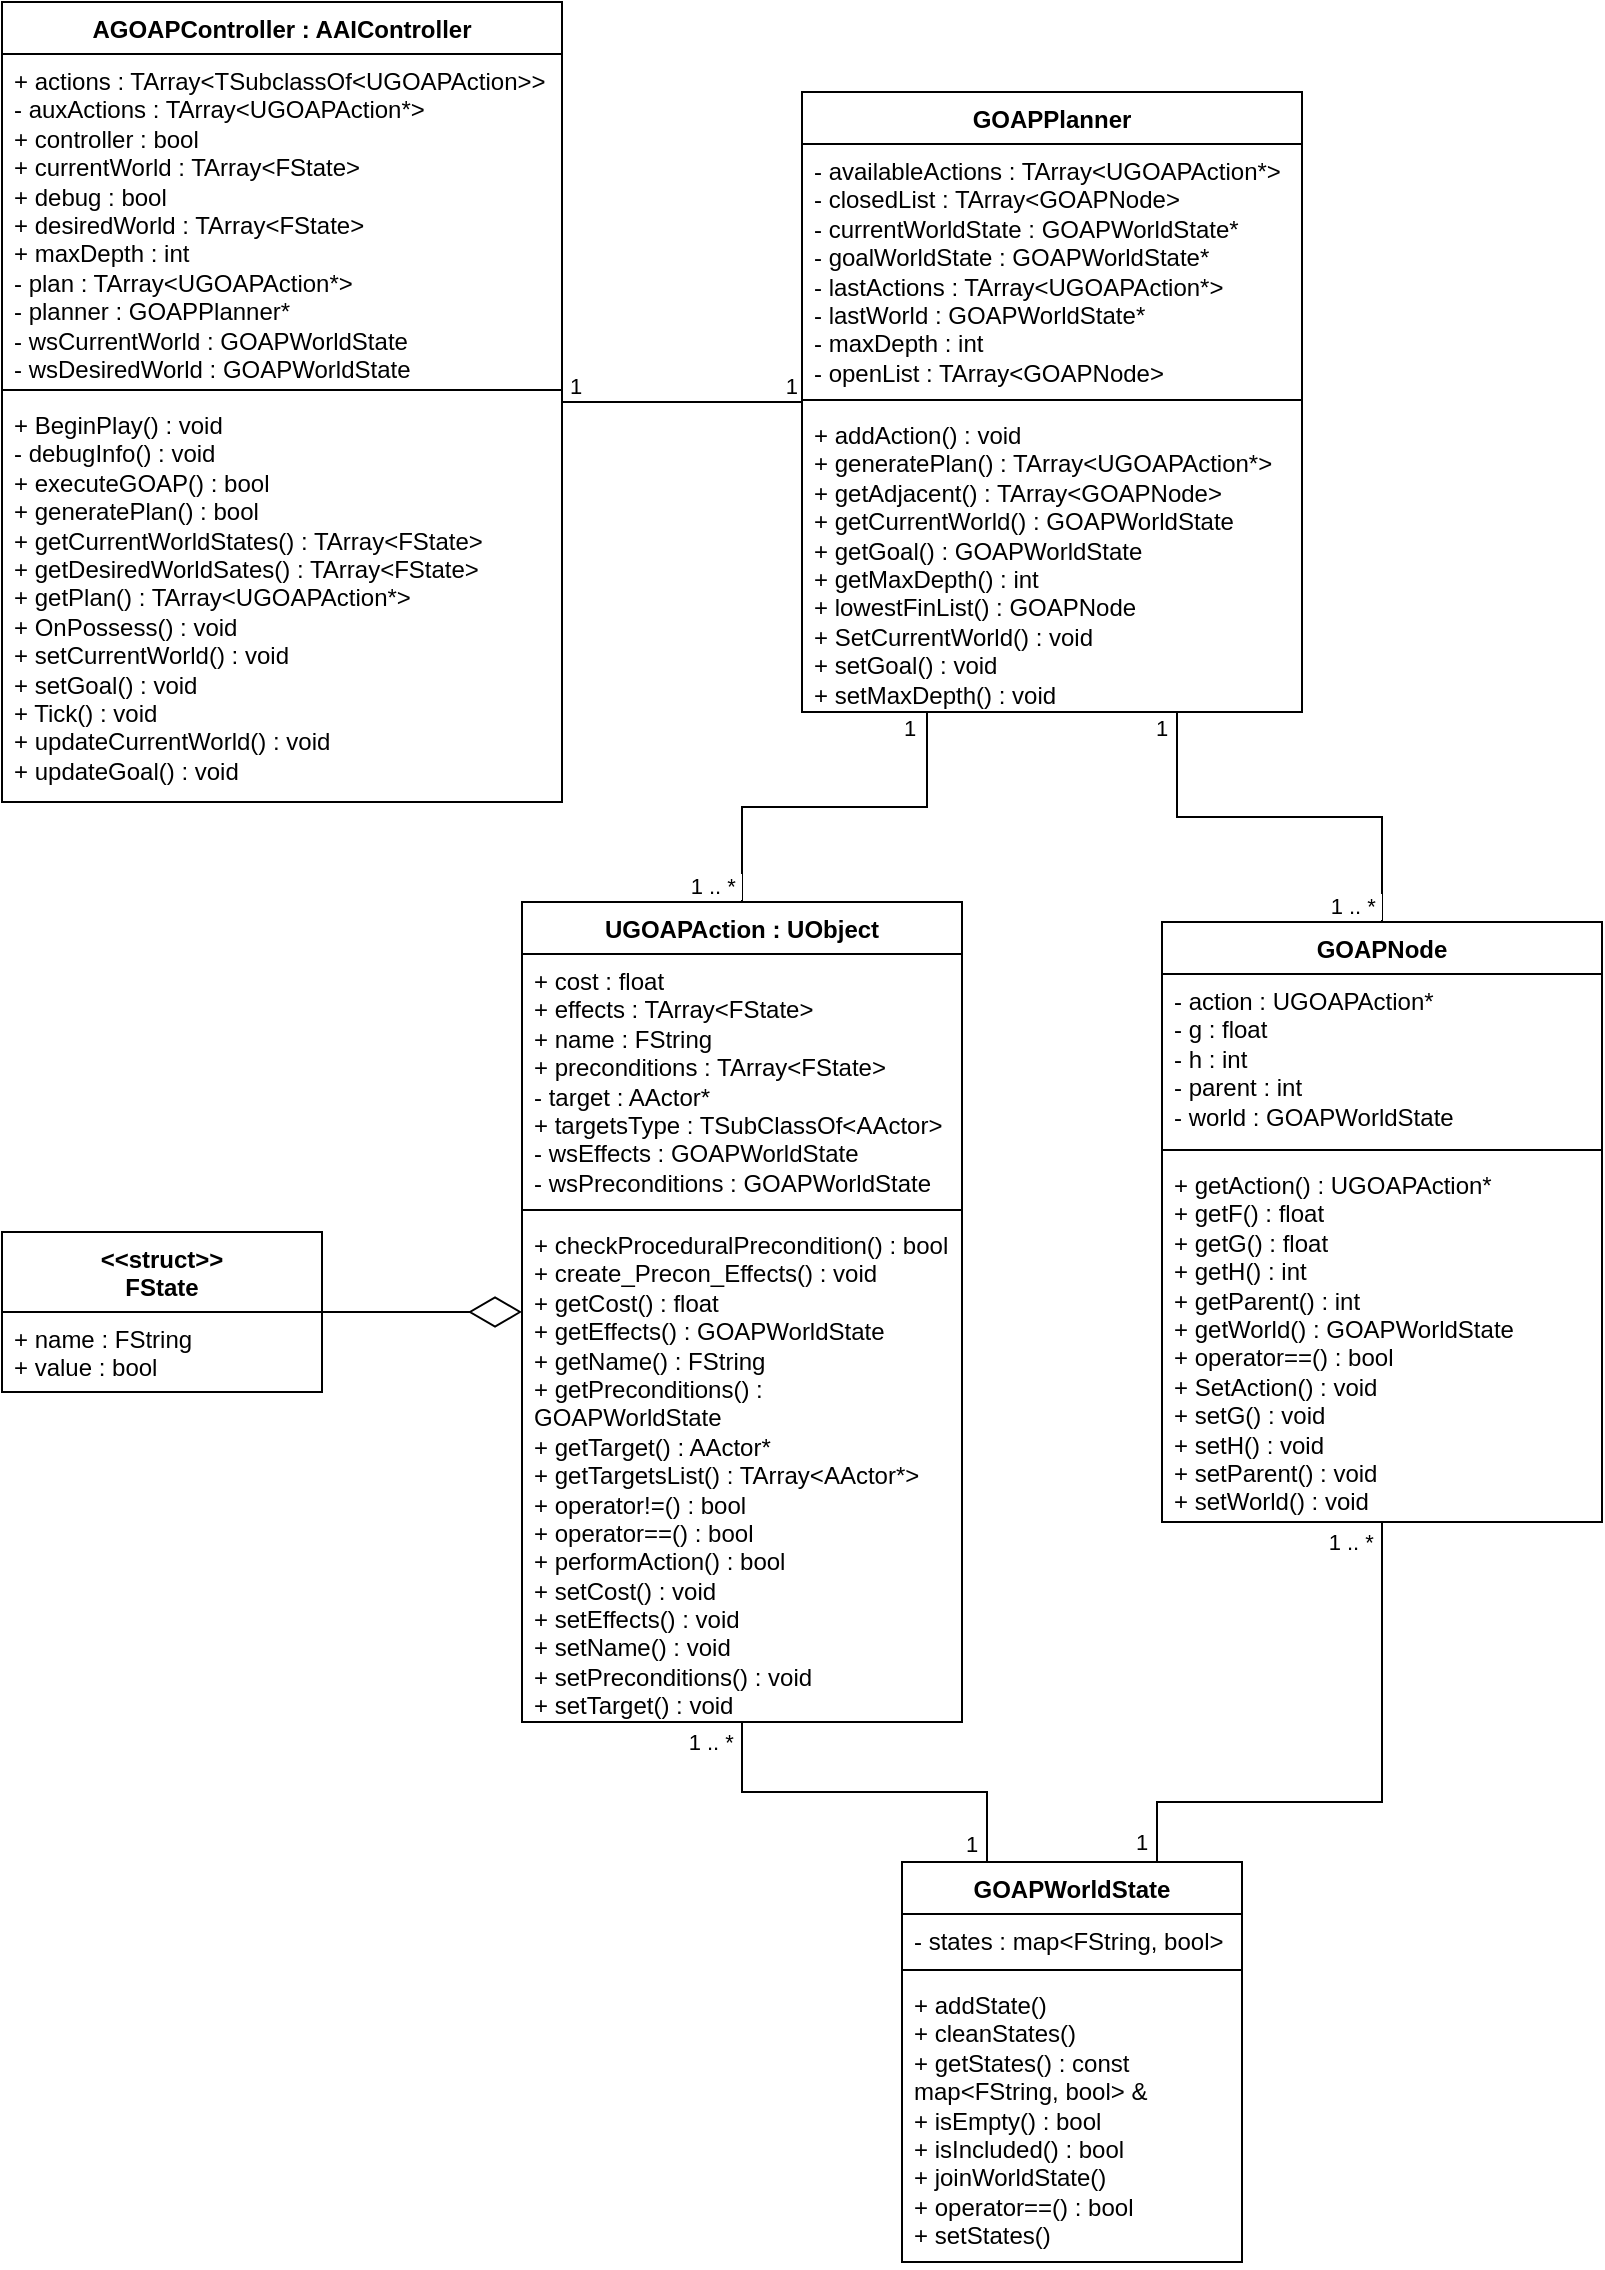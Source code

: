 <mxfile version="21.2.1" type="device">
  <diagram id="C5RBs43oDa-KdzZeNtuy" name="Page-1">
    <mxGraphModel dx="2049" dy="1206" grid="1" gridSize="10" guides="1" tooltips="1" connect="1" arrows="1" fold="1" page="1" pageScale="1" pageWidth="827" pageHeight="1169" math="0" shadow="0">
      <root>
        <mxCell id="WIyWlLk6GJQsqaUBKTNV-0" />
        <mxCell id="WIyWlLk6GJQsqaUBKTNV-1" parent="WIyWlLk6GJQsqaUBKTNV-0" />
        <mxCell id="pFymI8tG2QBnLlS8fsQo-2" value="GOAPWorldState" style="swimlane;fontStyle=1;align=center;verticalAlign=top;childLayout=stackLayout;horizontal=1;startSize=26;horizontalStack=0;resizeParent=1;resizeParentMax=0;resizeLast=0;collapsible=1;marginBottom=0;whiteSpace=wrap;html=1;" vertex="1" parent="WIyWlLk6GJQsqaUBKTNV-1">
          <mxGeometry x="464" y="940" width="170" height="200" as="geometry">
            <mxRectangle x="490" y="460" width="100" height="30" as="alternateBounds" />
          </mxGeometry>
        </mxCell>
        <mxCell id="pFymI8tG2QBnLlS8fsQo-3" value="- states : map&amp;lt;FString, bool&amp;gt;" style="text;strokeColor=none;fillColor=none;align=left;verticalAlign=top;spacingLeft=4;spacingRight=4;overflow=hidden;rotatable=0;points=[[0,0.5],[1,0.5]];portConstraint=eastwest;whiteSpace=wrap;html=1;" vertex="1" parent="pFymI8tG2QBnLlS8fsQo-2">
          <mxGeometry y="26" width="170" height="24" as="geometry" />
        </mxCell>
        <mxCell id="pFymI8tG2QBnLlS8fsQo-4" value="" style="line;strokeWidth=1;fillColor=none;align=left;verticalAlign=middle;spacingTop=-1;spacingLeft=3;spacingRight=3;rotatable=0;labelPosition=right;points=[];portConstraint=eastwest;strokeColor=inherit;" vertex="1" parent="pFymI8tG2QBnLlS8fsQo-2">
          <mxGeometry y="50" width="170" height="8" as="geometry" />
        </mxCell>
        <mxCell id="pFymI8tG2QBnLlS8fsQo-5" value="+ addState()&lt;br&gt;+ cleanStates()&lt;br&gt;+ getStates() : const map&amp;lt;FString, bool&amp;gt; &amp;amp;&lt;br&gt;+ isEmpty() : bool&lt;br&gt;+ isIncluded() : bool&lt;br&gt;+ joinWorldState()&lt;br&gt;+ operator==() : bool&lt;br&gt;+ setStates()" style="text;strokeColor=none;fillColor=none;align=left;verticalAlign=top;spacingLeft=4;spacingRight=4;overflow=hidden;rotatable=0;points=[[0,0.5],[1,0.5]];portConstraint=eastwest;whiteSpace=wrap;html=1;" vertex="1" parent="pFymI8tG2QBnLlS8fsQo-2">
          <mxGeometry y="58" width="170" height="142" as="geometry" />
        </mxCell>
        <mxCell id="pFymI8tG2QBnLlS8fsQo-6" value="AGOAPController : AAIController" style="swimlane;fontStyle=1;align=center;verticalAlign=top;childLayout=stackLayout;horizontal=1;startSize=26;horizontalStack=0;resizeParent=1;resizeParentMax=0;resizeLast=0;collapsible=1;marginBottom=0;whiteSpace=wrap;html=1;" vertex="1" parent="WIyWlLk6GJQsqaUBKTNV-1">
          <mxGeometry x="14" y="10" width="280" height="400" as="geometry">
            <mxRectangle x="120" y="80" width="230" height="30" as="alternateBounds" />
          </mxGeometry>
        </mxCell>
        <mxCell id="pFymI8tG2QBnLlS8fsQo-7" value="+ actions : TArray&amp;lt;TSubclassOf&amp;lt;UGOAPAction&amp;gt;&amp;gt;&lt;br&gt;- auxActions : TArray&amp;lt;UGOAPAction*&amp;gt;&lt;br&gt;+ controller : bool&lt;br&gt;+ currentWorld : TArray&amp;lt;FState&amp;gt;&lt;br&gt;+ debug : bool&lt;br&gt;+ desiredWorld : TArray&amp;lt;FState&amp;gt;&lt;br&gt;+ maxDepth : int&lt;br&gt;- plan : TArray&amp;lt;UGOAPAction*&amp;gt;&lt;br&gt;- planner : GOAPPlanner*&lt;br&gt;- wsCurrentWorld : GOAPWorldState&lt;br&gt;- wsDesiredWorld : GOAPWorldState" style="text;strokeColor=none;fillColor=none;align=left;verticalAlign=top;spacingLeft=4;spacingRight=4;overflow=hidden;rotatable=0;points=[[0,0.5],[1,0.5]];portConstraint=eastwest;whiteSpace=wrap;html=1;" vertex="1" parent="pFymI8tG2QBnLlS8fsQo-6">
          <mxGeometry y="26" width="280" height="164" as="geometry" />
        </mxCell>
        <mxCell id="pFymI8tG2QBnLlS8fsQo-8" value="" style="line;strokeWidth=1;fillColor=none;align=left;verticalAlign=middle;spacingTop=-1;spacingLeft=3;spacingRight=3;rotatable=0;labelPosition=right;points=[];portConstraint=eastwest;strokeColor=inherit;" vertex="1" parent="pFymI8tG2QBnLlS8fsQo-6">
          <mxGeometry y="190" width="280" height="8" as="geometry" />
        </mxCell>
        <mxCell id="pFymI8tG2QBnLlS8fsQo-9" value="+ BeginPlay() : void&lt;br&gt;- debugInfo() : void&lt;br&gt;+ executeGOAP() : bool&lt;br&gt;+ generatePlan() : bool&lt;br&gt;+ getCurrentWorldStates() : TArray&amp;lt;FState&amp;gt;&lt;br&gt;+ getDesiredWorldSates() : TArray&amp;lt;FState&amp;gt;&lt;br&gt;+ getPlan() : TArray&amp;lt;UGOAPAction*&amp;gt;&lt;br&gt;+ OnPossess() : void&lt;br&gt;+ setCurrentWorld() : void&lt;br&gt;+ setGoal() : void&lt;br&gt;+ Tick() : void&lt;br&gt;+ updateCurrentWorld() : void&lt;br&gt;+ updateGoal() : void" style="text;strokeColor=none;fillColor=none;align=left;verticalAlign=top;spacingLeft=4;spacingRight=4;overflow=hidden;rotatable=0;points=[[0,0.5],[1,0.5]];portConstraint=eastwest;whiteSpace=wrap;html=1;" vertex="1" parent="pFymI8tG2QBnLlS8fsQo-6">
          <mxGeometry y="198" width="280" height="202" as="geometry" />
        </mxCell>
        <mxCell id="pFymI8tG2QBnLlS8fsQo-10" value="UGOAPAction : UObject" style="swimlane;fontStyle=1;align=center;verticalAlign=top;childLayout=stackLayout;horizontal=1;startSize=26;horizontalStack=0;resizeParent=1;resizeParentMax=0;resizeLast=0;collapsible=1;marginBottom=0;whiteSpace=wrap;html=1;" vertex="1" parent="WIyWlLk6GJQsqaUBKTNV-1">
          <mxGeometry x="274" y="460" width="220" height="410" as="geometry">
            <mxRectangle x="264" y="240" width="150" height="30" as="alternateBounds" />
          </mxGeometry>
        </mxCell>
        <mxCell id="pFymI8tG2QBnLlS8fsQo-11" value="+ cost : float&lt;br&gt;+ effects : TArray&amp;lt;FState&amp;gt;&lt;br&gt;+ name : FString&lt;br&gt;+ preconditions : TArray&amp;lt;FState&amp;gt;&lt;br&gt;- target : AActor*&lt;br&gt;+ targetsType : TSubClassOf&amp;lt;AActor&amp;gt;&lt;br&gt;- wsEffects : GOAPWorldState&lt;br&gt;- wsPreconditions : GOAPWorldState" style="text;strokeColor=none;fillColor=none;align=left;verticalAlign=top;spacingLeft=4;spacingRight=4;overflow=hidden;rotatable=0;points=[[0,0.5],[1,0.5]];portConstraint=eastwest;whiteSpace=wrap;html=1;" vertex="1" parent="pFymI8tG2QBnLlS8fsQo-10">
          <mxGeometry y="26" width="220" height="124" as="geometry" />
        </mxCell>
        <mxCell id="pFymI8tG2QBnLlS8fsQo-12" value="" style="line;strokeWidth=1;fillColor=none;align=left;verticalAlign=middle;spacingTop=-1;spacingLeft=3;spacingRight=3;rotatable=0;labelPosition=right;points=[];portConstraint=eastwest;strokeColor=inherit;" vertex="1" parent="pFymI8tG2QBnLlS8fsQo-10">
          <mxGeometry y="150" width="220" height="8" as="geometry" />
        </mxCell>
        <mxCell id="pFymI8tG2QBnLlS8fsQo-13" value="+ checkProceduralPrecondition() : bool&lt;br&gt;+ create_Precon_Effects() : void&lt;br&gt;+ getCost() : float&lt;br&gt;+ getEffects() : GOAPWorldState&lt;br&gt;+ getName() : FString&lt;br&gt;+ getPreconditions() : GOAPWorldState&lt;br&gt;+ getTarget() : AActor*&lt;br&gt;+ getTargetsList() : TArray&amp;lt;AActor*&amp;gt;&lt;br&gt;+ operator!=() : bool&lt;br&gt;+ operator==() : bool&lt;br&gt;+ performAction() : bool&lt;br&gt;+ setCost() : void&lt;br&gt;+ setEffects() : void&lt;br&gt;+ setName() : void&lt;br&gt;+ setPreconditions() : void&lt;br&gt;+ setTarget() : void" style="text;strokeColor=none;fillColor=none;align=left;verticalAlign=top;spacingLeft=4;spacingRight=4;overflow=hidden;rotatable=0;points=[[0,0.5],[1,0.5]];portConstraint=eastwest;whiteSpace=wrap;html=1;" vertex="1" parent="pFymI8tG2QBnLlS8fsQo-10">
          <mxGeometry y="158" width="220" height="252" as="geometry" />
        </mxCell>
        <mxCell id="pFymI8tG2QBnLlS8fsQo-14" value="GOAPNode" style="swimlane;fontStyle=1;align=center;verticalAlign=top;childLayout=stackLayout;horizontal=1;startSize=26;horizontalStack=0;resizeParent=1;resizeParentMax=0;resizeLast=0;collapsible=1;marginBottom=0;whiteSpace=wrap;html=1;" vertex="1" parent="WIyWlLk6GJQsqaUBKTNV-1">
          <mxGeometry x="594" y="470" width="220" height="300" as="geometry">
            <mxRectangle x="710" y="430" width="100" height="30" as="alternateBounds" />
          </mxGeometry>
        </mxCell>
        <mxCell id="pFymI8tG2QBnLlS8fsQo-15" value="- action : UGOAPAction*&lt;br&gt;- g : float&lt;br&gt;- h : int&lt;br&gt;- parent : int&lt;br&gt;- world : GOAPWorldState" style="text;strokeColor=none;fillColor=none;align=left;verticalAlign=top;spacingLeft=4;spacingRight=4;overflow=hidden;rotatable=0;points=[[0,0.5],[1,0.5]];portConstraint=eastwest;whiteSpace=wrap;html=1;" vertex="1" parent="pFymI8tG2QBnLlS8fsQo-14">
          <mxGeometry y="26" width="220" height="84" as="geometry" />
        </mxCell>
        <mxCell id="pFymI8tG2QBnLlS8fsQo-16" value="" style="line;strokeWidth=1;fillColor=none;align=left;verticalAlign=middle;spacingTop=-1;spacingLeft=3;spacingRight=3;rotatable=0;labelPosition=right;points=[];portConstraint=eastwest;strokeColor=inherit;" vertex="1" parent="pFymI8tG2QBnLlS8fsQo-14">
          <mxGeometry y="110" width="220" height="8" as="geometry" />
        </mxCell>
        <mxCell id="pFymI8tG2QBnLlS8fsQo-17" value="+ getAction() : UGOAPAction*&lt;br&gt;+ getF() : float&lt;br&gt;+ getG() : float&lt;br&gt;+ getH() : int&lt;br&gt;+ getParent() : int&lt;br&gt;+ getWorld() : GOAPWorldState&lt;br&gt;+ operator==() : bool&lt;br&gt;+ SetAction() : void&lt;br&gt;+ setG() : void&lt;br&gt;+ setH() : void&lt;br&gt;+ setParent() : void&lt;br&gt;+ setWorld() : void" style="text;strokeColor=none;fillColor=none;align=left;verticalAlign=top;spacingLeft=4;spacingRight=4;overflow=hidden;rotatable=0;points=[[0,0.5],[1,0.5]];portConstraint=eastwest;whiteSpace=wrap;html=1;" vertex="1" parent="pFymI8tG2QBnLlS8fsQo-14">
          <mxGeometry y="118" width="220" height="182" as="geometry" />
        </mxCell>
        <mxCell id="pFymI8tG2QBnLlS8fsQo-18" value="GOAPPlanner" style="swimlane;fontStyle=1;align=center;verticalAlign=top;childLayout=stackLayout;horizontal=1;startSize=26;horizontalStack=0;resizeParent=1;resizeParentMax=0;resizeLast=0;collapsible=1;marginBottom=0;whiteSpace=wrap;html=1;" vertex="1" parent="WIyWlLk6GJQsqaUBKTNV-1">
          <mxGeometry x="414" y="55" width="250" height="310" as="geometry">
            <mxRectangle x="440" y="80" width="100" height="30" as="alternateBounds" />
          </mxGeometry>
        </mxCell>
        <mxCell id="pFymI8tG2QBnLlS8fsQo-19" value="- availableActions : TArray&amp;lt;UGOAPAction*&amp;gt;&lt;br&gt;- closedList : TArray&amp;lt;GOAPNode&amp;gt;&lt;br&gt;- currentWorldState : GOAPWorldState*&lt;br&gt;- goalWorldState : GOAPWorldState*&lt;br&gt;- lastActions : TArray&amp;lt;UGOAPAction*&amp;gt;&lt;br&gt;- lastWorld : GOAPWorldState*&lt;br&gt;- maxDepth : int&lt;br&gt;- openList : TArray&amp;lt;GOAPNode&amp;gt;" style="text;strokeColor=none;fillColor=none;align=left;verticalAlign=top;spacingLeft=4;spacingRight=4;overflow=hidden;rotatable=0;points=[[0,0.5],[1,0.5]];portConstraint=eastwest;whiteSpace=wrap;html=1;" vertex="1" parent="pFymI8tG2QBnLlS8fsQo-18">
          <mxGeometry y="26" width="250" height="124" as="geometry" />
        </mxCell>
        <mxCell id="pFymI8tG2QBnLlS8fsQo-20" value="" style="line;strokeWidth=1;fillColor=none;align=left;verticalAlign=middle;spacingTop=-1;spacingLeft=3;spacingRight=3;rotatable=0;labelPosition=right;points=[];portConstraint=eastwest;strokeColor=inherit;" vertex="1" parent="pFymI8tG2QBnLlS8fsQo-18">
          <mxGeometry y="150" width="250" height="8" as="geometry" />
        </mxCell>
        <mxCell id="pFymI8tG2QBnLlS8fsQo-21" value="+ addAction() : void&lt;br&gt;+ generatePlan() : TArray&amp;lt;UGOAPAction*&amp;gt;&lt;br&gt;+ getAdjacent() : TArray&amp;lt;GOAPNode&amp;gt;&lt;br&gt;+ getCurrentWorld() : GOAPWorldState&lt;br&gt;+ getGoal() : GOAPWorldState&lt;br&gt;+ getMaxDepth() : int&lt;br&gt;+ lowestFinList() : GOAPNode&lt;br&gt;+ SetCurrentWorld() : void&lt;br&gt;+ setGoal() : void&lt;br&gt;+ setMaxDepth() : void" style="text;strokeColor=none;fillColor=none;align=left;verticalAlign=top;spacingLeft=4;spacingRight=4;overflow=hidden;rotatable=0;points=[[0,0.5],[1,0.5]];portConstraint=eastwest;whiteSpace=wrap;html=1;" vertex="1" parent="pFymI8tG2QBnLlS8fsQo-18">
          <mxGeometry y="158" width="250" height="152" as="geometry" />
        </mxCell>
        <mxCell id="pFymI8tG2QBnLlS8fsQo-22" value="&amp;lt;&amp;lt;struct&amp;gt;&amp;gt;&lt;br&gt;FState" style="swimlane;fontStyle=1;align=center;verticalAlign=top;childLayout=stackLayout;horizontal=1;startSize=40;horizontalStack=0;resizeParent=1;resizeParentMax=0;resizeLast=0;collapsible=1;marginBottom=0;whiteSpace=wrap;html=1;" vertex="1" parent="WIyWlLk6GJQsqaUBKTNV-1">
          <mxGeometry x="14" y="625" width="160" height="80" as="geometry">
            <mxRectangle x="100" y="235" width="100" height="40" as="alternateBounds" />
          </mxGeometry>
        </mxCell>
        <mxCell id="pFymI8tG2QBnLlS8fsQo-23" value="+ name : FString&lt;br&gt;+ value : bool" style="text;strokeColor=none;fillColor=none;align=left;verticalAlign=top;spacingLeft=4;spacingRight=4;overflow=hidden;rotatable=0;points=[[0,0.5],[1,0.5]];portConstraint=eastwest;whiteSpace=wrap;html=1;" vertex="1" parent="pFymI8tG2QBnLlS8fsQo-22">
          <mxGeometry y="40" width="160" height="40" as="geometry" />
        </mxCell>
        <mxCell id="pFymI8tG2QBnLlS8fsQo-26" value="" style="endArrow=none;html=1;edgeStyle=orthogonalEdgeStyle;rounded=0;exitX=1;exitY=0.5;exitDx=0;exitDy=0;entryX=0;entryY=0.5;entryDx=0;entryDy=0;" edge="1" parent="WIyWlLk6GJQsqaUBKTNV-1" source="pFymI8tG2QBnLlS8fsQo-6" target="pFymI8tG2QBnLlS8fsQo-18">
          <mxGeometry relative="1" as="geometry">
            <mxPoint x="244" y="170" as="sourcePoint" />
            <mxPoint x="404" y="170" as="targetPoint" />
          </mxGeometry>
        </mxCell>
        <mxCell id="pFymI8tG2QBnLlS8fsQo-27" value="1" style="edgeLabel;resizable=0;html=1;align=left;verticalAlign=bottom;" connectable="0" vertex="1" parent="pFymI8tG2QBnLlS8fsQo-26">
          <mxGeometry x="-1" relative="1" as="geometry">
            <mxPoint x="2" as="offset" />
          </mxGeometry>
        </mxCell>
        <mxCell id="pFymI8tG2QBnLlS8fsQo-28" value="1" style="edgeLabel;resizable=0;html=1;align=right;verticalAlign=bottom;" connectable="0" vertex="1" parent="pFymI8tG2QBnLlS8fsQo-26">
          <mxGeometry x="1" relative="1" as="geometry">
            <mxPoint x="-2" as="offset" />
          </mxGeometry>
        </mxCell>
        <mxCell id="pFymI8tG2QBnLlS8fsQo-29" value="" style="endArrow=none;html=1;edgeStyle=orthogonalEdgeStyle;rounded=0;exitX=0.25;exitY=1;exitDx=0;exitDy=0;entryX=0.5;entryY=0;entryDx=0;entryDy=0;" edge="1" parent="WIyWlLk6GJQsqaUBKTNV-1" source="pFymI8tG2QBnLlS8fsQo-18" target="pFymI8tG2QBnLlS8fsQo-10">
          <mxGeometry relative="1" as="geometry">
            <mxPoint x="304" y="270" as="sourcePoint" />
            <mxPoint x="464" y="270" as="targetPoint" />
          </mxGeometry>
        </mxCell>
        <mxCell id="pFymI8tG2QBnLlS8fsQo-30" value="1" style="edgeLabel;resizable=0;html=1;align=left;verticalAlign=bottom;" connectable="0" vertex="1" parent="pFymI8tG2QBnLlS8fsQo-29">
          <mxGeometry x="-1" relative="1" as="geometry">
            <mxPoint x="-13" y="16" as="offset" />
          </mxGeometry>
        </mxCell>
        <mxCell id="pFymI8tG2QBnLlS8fsQo-31" value="1 .. *&amp;nbsp;" style="edgeLabel;resizable=0;html=1;align=right;verticalAlign=bottom;" connectable="0" vertex="1" parent="pFymI8tG2QBnLlS8fsQo-29">
          <mxGeometry x="1" relative="1" as="geometry" />
        </mxCell>
        <mxCell id="pFymI8tG2QBnLlS8fsQo-32" value="" style="endArrow=none;html=1;edgeStyle=orthogonalEdgeStyle;rounded=0;exitX=0.75;exitY=1;exitDx=0;exitDy=0;entryX=0.5;entryY=0;entryDx=0;entryDy=0;" edge="1" parent="WIyWlLk6GJQsqaUBKTNV-1" source="pFymI8tG2QBnLlS8fsQo-18" target="pFymI8tG2QBnLlS8fsQo-14">
          <mxGeometry relative="1" as="geometry">
            <mxPoint x="369" y="50" as="sourcePoint" />
            <mxPoint x="243" y="180" as="targetPoint" />
          </mxGeometry>
        </mxCell>
        <mxCell id="pFymI8tG2QBnLlS8fsQo-33" value="1" style="edgeLabel;resizable=0;html=1;align=left;verticalAlign=bottom;" connectable="0" vertex="1" parent="pFymI8tG2QBnLlS8fsQo-32">
          <mxGeometry x="-1" relative="1" as="geometry">
            <mxPoint x="-13" y="16" as="offset" />
          </mxGeometry>
        </mxCell>
        <mxCell id="pFymI8tG2QBnLlS8fsQo-34" value="1 .. *&amp;nbsp;" style="edgeLabel;resizable=0;html=1;align=right;verticalAlign=bottom;" connectable="0" vertex="1" parent="pFymI8tG2QBnLlS8fsQo-32">
          <mxGeometry x="1" relative="1" as="geometry" />
        </mxCell>
        <mxCell id="pFymI8tG2QBnLlS8fsQo-35" value="" style="endArrow=none;html=1;edgeStyle=orthogonalEdgeStyle;rounded=0;exitX=0.25;exitY=0;exitDx=0;exitDy=0;entryX=0.5;entryY=1;entryDx=0;entryDy=0;" edge="1" parent="WIyWlLk6GJQsqaUBKTNV-1" source="pFymI8tG2QBnLlS8fsQo-2" target="pFymI8tG2QBnLlS8fsQo-10">
          <mxGeometry relative="1" as="geometry">
            <mxPoint x="369" y="50" as="sourcePoint" />
            <mxPoint x="243" y="180" as="targetPoint" />
          </mxGeometry>
        </mxCell>
        <mxCell id="pFymI8tG2QBnLlS8fsQo-36" value="1" style="edgeLabel;resizable=0;html=1;align=left;verticalAlign=bottom;" connectable="0" vertex="1" parent="pFymI8tG2QBnLlS8fsQo-35">
          <mxGeometry x="-1" relative="1" as="geometry">
            <mxPoint x="-13" y="-1" as="offset" />
          </mxGeometry>
        </mxCell>
        <mxCell id="pFymI8tG2QBnLlS8fsQo-37" value="1 .. *&amp;nbsp;" style="edgeLabel;resizable=0;html=1;align=right;verticalAlign=bottom;" connectable="0" vertex="1" parent="pFymI8tG2QBnLlS8fsQo-35">
          <mxGeometry x="1" relative="1" as="geometry">
            <mxPoint x="-1" y="18" as="offset" />
          </mxGeometry>
        </mxCell>
        <mxCell id="pFymI8tG2QBnLlS8fsQo-38" value="" style="endArrow=none;html=1;edgeStyle=orthogonalEdgeStyle;rounded=0;exitX=0.75;exitY=0;exitDx=0;exitDy=0;entryX=0.5;entryY=1;entryDx=0;entryDy=0;" edge="1" parent="WIyWlLk6GJQsqaUBKTNV-1" source="pFymI8tG2QBnLlS8fsQo-2" target="pFymI8tG2QBnLlS8fsQo-14">
          <mxGeometry relative="1" as="geometry">
            <mxPoint x="329" y="340" as="sourcePoint" />
            <mxPoint x="243" y="210" as="targetPoint" />
            <Array as="points">
              <mxPoint x="592" y="910" />
              <mxPoint x="704" y="910" />
            </Array>
          </mxGeometry>
        </mxCell>
        <mxCell id="pFymI8tG2QBnLlS8fsQo-39" value="1" style="edgeLabel;resizable=0;html=1;align=left;verticalAlign=bottom;" connectable="0" vertex="1" parent="pFymI8tG2QBnLlS8fsQo-38">
          <mxGeometry x="-1" relative="1" as="geometry">
            <mxPoint x="-13" y="-2" as="offset" />
          </mxGeometry>
        </mxCell>
        <mxCell id="pFymI8tG2QBnLlS8fsQo-40" value="1 .. *&amp;nbsp;" style="edgeLabel;resizable=0;html=1;align=right;verticalAlign=bottom;" connectable="0" vertex="1" parent="pFymI8tG2QBnLlS8fsQo-38">
          <mxGeometry x="1" relative="1" as="geometry">
            <mxPoint x="-1" y="18" as="offset" />
          </mxGeometry>
        </mxCell>
        <mxCell id="pFymI8tG2QBnLlS8fsQo-41" value="" style="endArrow=diamondThin;endFill=0;endSize=24;html=1;rounded=0;exitX=1;exitY=0.5;exitDx=0;exitDy=0;entryX=0;entryY=0.5;entryDx=0;entryDy=0;" edge="1" parent="WIyWlLk6GJQsqaUBKTNV-1" source="pFymI8tG2QBnLlS8fsQo-22" target="pFymI8tG2QBnLlS8fsQo-10">
          <mxGeometry width="160" relative="1" as="geometry">
            <mxPoint x="244" y="170" as="sourcePoint" />
            <mxPoint x="404" y="170" as="targetPoint" />
          </mxGeometry>
        </mxCell>
      </root>
    </mxGraphModel>
  </diagram>
</mxfile>
